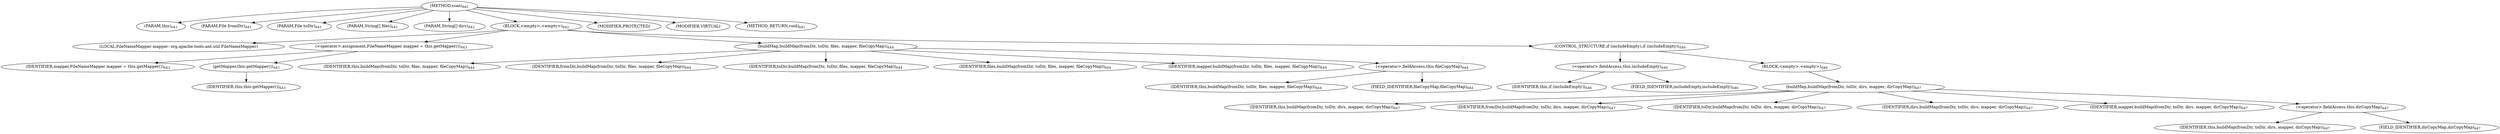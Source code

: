 digraph "scan" {  
"1579" [label = <(METHOD,scan)<SUB>641</SUB>> ]
"75" [label = <(PARAM,this)<SUB>641</SUB>> ]
"1580" [label = <(PARAM,File fromDir)<SUB>641</SUB>> ]
"1581" [label = <(PARAM,File toDir)<SUB>641</SUB>> ]
"1582" [label = <(PARAM,String[] files)<SUB>641</SUB>> ]
"1583" [label = <(PARAM,String[] dirs)<SUB>642</SUB>> ]
"1584" [label = <(BLOCK,&lt;empty&gt;,&lt;empty&gt;)<SUB>642</SUB>> ]
"1585" [label = <(LOCAL,FileNameMapper mapper: org.apache.tools.ant.util.FileNameMapper)> ]
"1586" [label = <(&lt;operator&gt;.assignment,FileNameMapper mapper = this.getMapper())<SUB>643</SUB>> ]
"1587" [label = <(IDENTIFIER,mapper,FileNameMapper mapper = this.getMapper())<SUB>643</SUB>> ]
"1588" [label = <(getMapper,this.getMapper())<SUB>643</SUB>> ]
"74" [label = <(IDENTIFIER,this,this.getMapper())<SUB>643</SUB>> ]
"1589" [label = <(buildMap,buildMap(fromDir, toDir, files, mapper, fileCopyMap))<SUB>644</SUB>> ]
"76" [label = <(IDENTIFIER,this,buildMap(fromDir, toDir, files, mapper, fileCopyMap))<SUB>644</SUB>> ]
"1590" [label = <(IDENTIFIER,fromDir,buildMap(fromDir, toDir, files, mapper, fileCopyMap))<SUB>644</SUB>> ]
"1591" [label = <(IDENTIFIER,toDir,buildMap(fromDir, toDir, files, mapper, fileCopyMap))<SUB>644</SUB>> ]
"1592" [label = <(IDENTIFIER,files,buildMap(fromDir, toDir, files, mapper, fileCopyMap))<SUB>644</SUB>> ]
"1593" [label = <(IDENTIFIER,mapper,buildMap(fromDir, toDir, files, mapper, fileCopyMap))<SUB>644</SUB>> ]
"1594" [label = <(&lt;operator&gt;.fieldAccess,this.fileCopyMap)<SUB>644</SUB>> ]
"1595" [label = <(IDENTIFIER,this,buildMap(fromDir, toDir, files, mapper, fileCopyMap))<SUB>644</SUB>> ]
"1596" [label = <(FIELD_IDENTIFIER,fileCopyMap,fileCopyMap)<SUB>644</SUB>> ]
"1597" [label = <(CONTROL_STRUCTURE,if (includeEmpty),if (includeEmpty))<SUB>646</SUB>> ]
"1598" [label = <(&lt;operator&gt;.fieldAccess,this.includeEmpty)<SUB>646</SUB>> ]
"1599" [label = <(IDENTIFIER,this,if (includeEmpty))<SUB>646</SUB>> ]
"1600" [label = <(FIELD_IDENTIFIER,includeEmpty,includeEmpty)<SUB>646</SUB>> ]
"1601" [label = <(BLOCK,&lt;empty&gt;,&lt;empty&gt;)<SUB>646</SUB>> ]
"1602" [label = <(buildMap,buildMap(fromDir, toDir, dirs, mapper, dirCopyMap))<SUB>647</SUB>> ]
"77" [label = <(IDENTIFIER,this,buildMap(fromDir, toDir, dirs, mapper, dirCopyMap))<SUB>647</SUB>> ]
"1603" [label = <(IDENTIFIER,fromDir,buildMap(fromDir, toDir, dirs, mapper, dirCopyMap))<SUB>647</SUB>> ]
"1604" [label = <(IDENTIFIER,toDir,buildMap(fromDir, toDir, dirs, mapper, dirCopyMap))<SUB>647</SUB>> ]
"1605" [label = <(IDENTIFIER,dirs,buildMap(fromDir, toDir, dirs, mapper, dirCopyMap))<SUB>647</SUB>> ]
"1606" [label = <(IDENTIFIER,mapper,buildMap(fromDir, toDir, dirs, mapper, dirCopyMap))<SUB>647</SUB>> ]
"1607" [label = <(&lt;operator&gt;.fieldAccess,this.dirCopyMap)<SUB>647</SUB>> ]
"1608" [label = <(IDENTIFIER,this,buildMap(fromDir, toDir, dirs, mapper, dirCopyMap))<SUB>647</SUB>> ]
"1609" [label = <(FIELD_IDENTIFIER,dirCopyMap,dirCopyMap)<SUB>647</SUB>> ]
"1610" [label = <(MODIFIER,PROTECTED)> ]
"1611" [label = <(MODIFIER,VIRTUAL)> ]
"1612" [label = <(METHOD_RETURN,void)<SUB>641</SUB>> ]
  "1579" -> "75" 
  "1579" -> "1580" 
  "1579" -> "1581" 
  "1579" -> "1582" 
  "1579" -> "1583" 
  "1579" -> "1584" 
  "1579" -> "1610" 
  "1579" -> "1611" 
  "1579" -> "1612" 
  "1584" -> "1585" 
  "1584" -> "1586" 
  "1584" -> "1589" 
  "1584" -> "1597" 
  "1586" -> "1587" 
  "1586" -> "1588" 
  "1588" -> "74" 
  "1589" -> "76" 
  "1589" -> "1590" 
  "1589" -> "1591" 
  "1589" -> "1592" 
  "1589" -> "1593" 
  "1589" -> "1594" 
  "1594" -> "1595" 
  "1594" -> "1596" 
  "1597" -> "1598" 
  "1597" -> "1601" 
  "1598" -> "1599" 
  "1598" -> "1600" 
  "1601" -> "1602" 
  "1602" -> "77" 
  "1602" -> "1603" 
  "1602" -> "1604" 
  "1602" -> "1605" 
  "1602" -> "1606" 
  "1602" -> "1607" 
  "1607" -> "1608" 
  "1607" -> "1609" 
}
